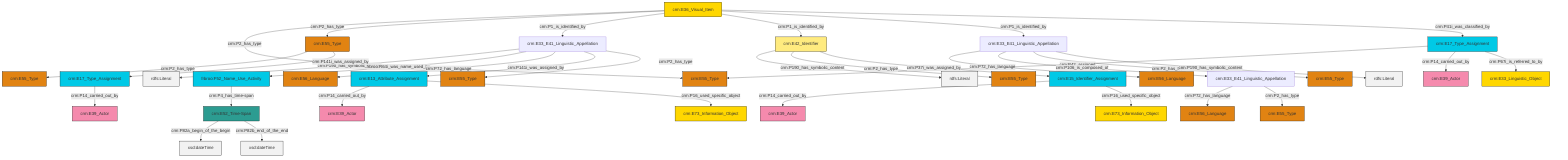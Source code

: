 graph TD
classDef Literal fill:#f2f2f2,stroke:#000000;
classDef CRM_Entity fill:#FFFFFF,stroke:#000000;
classDef Temporal_Entity fill:#00C9E6, stroke:#000000;
classDef Type fill:#E18312, stroke:#000000;
classDef Time-Span fill:#2C9C91, stroke:#000000;
classDef Appellation fill:#FFEB7F, stroke:#000000;
classDef Place fill:#008836, stroke:#000000;
classDef Persistent_Item fill:#B266B2, stroke:#000000;
classDef Conceptual_Object fill:#FFD700, stroke:#000000;
classDef Physical_Thing fill:#D2B48C, stroke:#000000;
classDef Actor fill:#f58aad, stroke:#000000;
classDef PC_Classes fill:#4ce600, stroke:#000000;
classDef Multi fill:#cccccc,stroke:#000000;

0["crm:E15_Identifier_Assignment"]:::Temporal_Entity -->|crm:P14_carried_out_by| 1["crm:E39_Actor"]:::Actor
6["crm:E17_Type_Assignment"]:::Temporal_Entity -->|crm:P14_carried_out_by| 7["crm:E39_Actor"]:::Actor
8["crm:E33_E41_Linguistic_Appellation"]:::Default -->|crm:P190_has_symbolic_content| 9[rdfs:Literal]:::Literal
10["crm:E55_Type"]:::Type -->|crm:P2_has_type| 11["crm:E55_Type"]:::Type
8["crm:E33_E41_Linguistic_Appellation"]:::Default -->|frbroo:R64i_was_name_used_by| 12["frbroo:F52_Name_Use_Activity"]:::Temporal_Entity
18["crm:E17_Type_Assignment"]:::Temporal_Entity -->|crm:P42_assigned| 19["crm:E55_Type"]:::Type
16["crm:E52_Time-Span"]:::Time-Span -->|crm:P82a_begin_of_the_begin| 20[xsd:dateTime]:::Literal
21["crm:E42_Identifier"]:::Appellation -->|crm:P190_has_symbolic_content| 22[rdfs:Literal]:::Literal
25["crm:E36_Visual_Item"]:::Conceptual_Object -->|crm:P2_has_type| 19["crm:E55_Type"]:::Type
26["crm:E13_Attribute_Assignment"]:::Temporal_Entity -->|crm:P14_carried_out_by| 27["crm:E39_Actor"]:::Actor
12["frbroo:F52_Name_Use_Activity"]:::Temporal_Entity -->|crm:P4_has_time-span| 16["crm:E52_Time-Span"]:::Time-Span
8["crm:E33_E41_Linguistic_Appellation"]:::Default -->|crm:P72_has_language| 2["crm:E56_Language"]:::Type
10["crm:E55_Type"]:::Type -->|crm:P141i_was_assigned_by| 6["crm:E17_Type_Assignment"]:::Temporal_Entity
25["crm:E36_Visual_Item"]:::Conceptual_Object -->|crm:P2_has_type| 10["crm:E55_Type"]:::Type
25["crm:E36_Visual_Item"]:::Conceptual_Object -->|crm:P1_is_identified_by| 8["crm:E33_E41_Linguistic_Appellation"]:::Default
8["crm:E33_E41_Linguistic_Appellation"]:::Default -->|crm:P141i_was_assigned_by| 26["crm:E13_Attribute_Assignment"]:::Temporal_Entity
46["crm:E33_E41_Linguistic_Appellation"]:::Default -->|crm:P72_has_language| 4["crm:E56_Language"]:::Type
37["crm:E33_E41_Linguistic_Appellation"]:::Default -->|crm:P72_has_language| 51["crm:E56_Language"]:::Type
46["crm:E33_E41_Linguistic_Appellation"]:::Default -->|crm:P106_is_composed_of| 37["crm:E33_E41_Linguistic_Appellation"]:::Default
18["crm:E17_Type_Assignment"]:::Temporal_Entity -->|crm:P14_carried_out_by| 35["crm:E39_Actor"]:::Actor
0["crm:E15_Identifier_Assignment"]:::Temporal_Entity -->|crm:P16_used_specific_object| 49["crm:E73_Information_Object"]:::Conceptual_Object
46["crm:E33_E41_Linguistic_Appellation"]:::Default -->|crm:P2_has_type| 23["crm:E55_Type"]:::Type
25["crm:E36_Visual_Item"]:::Conceptual_Object -->|crm:P1_is_identified_by| 21["crm:E42_Identifier"]:::Appellation
25["crm:E36_Visual_Item"]:::Conceptual_Object -->|crm:P1_is_identified_by| 46["crm:E33_E41_Linguistic_Appellation"]:::Default
25["crm:E36_Visual_Item"]:::Conceptual_Object -->|crm:P41i_was_classified_by| 18["crm:E17_Type_Assignment"]:::Temporal_Entity
26["crm:E13_Attribute_Assignment"]:::Temporal_Entity -->|crm:P16_used_specific_object| 32["crm:E73_Information_Object"]:::Conceptual_Object
37["crm:E33_E41_Linguistic_Appellation"]:::Default -->|crm:P2_has_type| 41["crm:E55_Type"]:::Type
21["crm:E42_Identifier"]:::Appellation -->|crm:P2_has_type| 30["crm:E55_Type"]:::Type
8["crm:E33_E41_Linguistic_Appellation"]:::Default -->|crm:P2_has_type| 14["crm:E55_Type"]:::Type
18["crm:E17_Type_Assignment"]:::Temporal_Entity -->|crm:P67i_is_referred_to_by| 39["crm:E33_Linguistic_Object"]:::Conceptual_Object
21["crm:E42_Identifier"]:::Appellation -->|crm:P37i_was_assigned_by| 0["crm:E15_Identifier_Assignment"]:::Temporal_Entity
46["crm:E33_E41_Linguistic_Appellation"]:::Default -->|crm:P190_has_symbolic_content| 62[rdfs:Literal]:::Literal
16["crm:E52_Time-Span"]:::Time-Span -->|crm:P82b_end_of_the_end| 63[xsd:dateTime]:::Literal